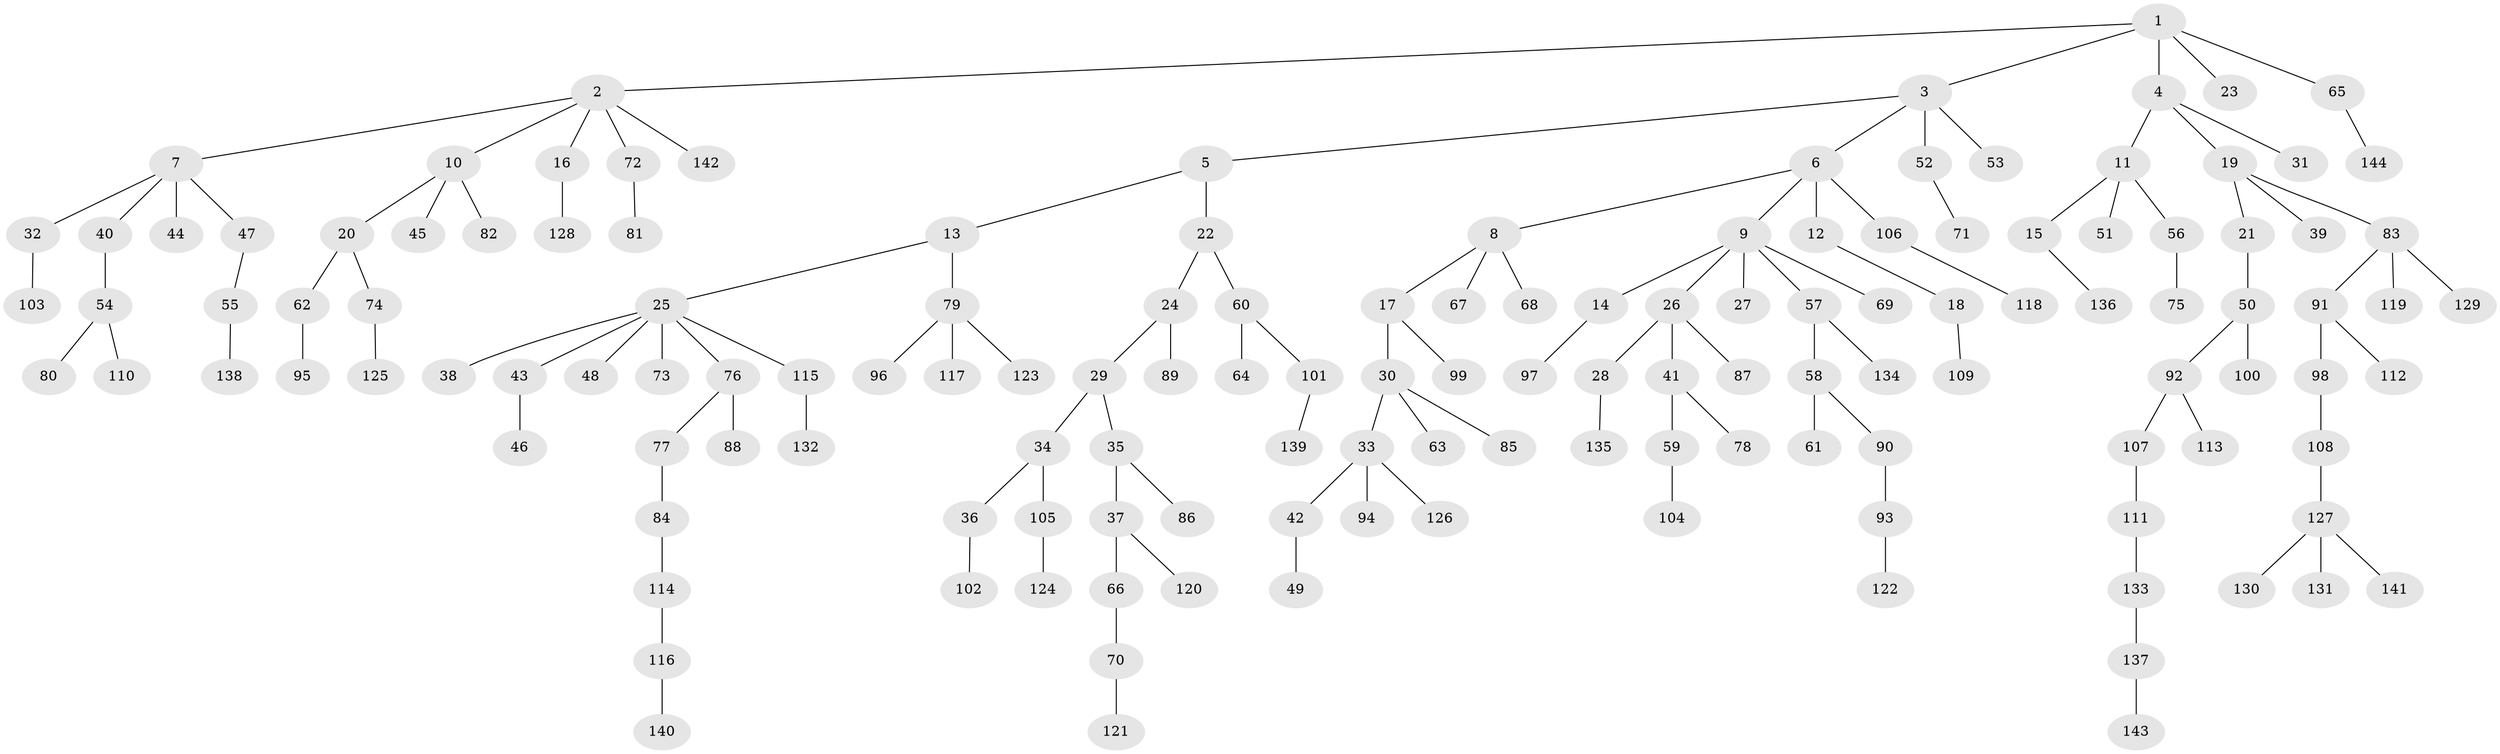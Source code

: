 // Generated by graph-tools (version 1.1) at 2025/02/03/09/25 03:02:28]
// undirected, 144 vertices, 143 edges
graph export_dot {
graph [start="1"]
  node [color=gray90,style=filled];
  1;
  2;
  3;
  4;
  5;
  6;
  7;
  8;
  9;
  10;
  11;
  12;
  13;
  14;
  15;
  16;
  17;
  18;
  19;
  20;
  21;
  22;
  23;
  24;
  25;
  26;
  27;
  28;
  29;
  30;
  31;
  32;
  33;
  34;
  35;
  36;
  37;
  38;
  39;
  40;
  41;
  42;
  43;
  44;
  45;
  46;
  47;
  48;
  49;
  50;
  51;
  52;
  53;
  54;
  55;
  56;
  57;
  58;
  59;
  60;
  61;
  62;
  63;
  64;
  65;
  66;
  67;
  68;
  69;
  70;
  71;
  72;
  73;
  74;
  75;
  76;
  77;
  78;
  79;
  80;
  81;
  82;
  83;
  84;
  85;
  86;
  87;
  88;
  89;
  90;
  91;
  92;
  93;
  94;
  95;
  96;
  97;
  98;
  99;
  100;
  101;
  102;
  103;
  104;
  105;
  106;
  107;
  108;
  109;
  110;
  111;
  112;
  113;
  114;
  115;
  116;
  117;
  118;
  119;
  120;
  121;
  122;
  123;
  124;
  125;
  126;
  127;
  128;
  129;
  130;
  131;
  132;
  133;
  134;
  135;
  136;
  137;
  138;
  139;
  140;
  141;
  142;
  143;
  144;
  1 -- 2;
  1 -- 3;
  1 -- 4;
  1 -- 23;
  1 -- 65;
  2 -- 7;
  2 -- 10;
  2 -- 16;
  2 -- 72;
  2 -- 142;
  3 -- 5;
  3 -- 6;
  3 -- 52;
  3 -- 53;
  4 -- 11;
  4 -- 19;
  4 -- 31;
  5 -- 13;
  5 -- 22;
  6 -- 8;
  6 -- 9;
  6 -- 12;
  6 -- 106;
  7 -- 32;
  7 -- 40;
  7 -- 44;
  7 -- 47;
  8 -- 17;
  8 -- 67;
  8 -- 68;
  9 -- 14;
  9 -- 26;
  9 -- 27;
  9 -- 57;
  9 -- 69;
  10 -- 20;
  10 -- 45;
  10 -- 82;
  11 -- 15;
  11 -- 51;
  11 -- 56;
  12 -- 18;
  13 -- 25;
  13 -- 79;
  14 -- 97;
  15 -- 136;
  16 -- 128;
  17 -- 30;
  17 -- 99;
  18 -- 109;
  19 -- 21;
  19 -- 39;
  19 -- 83;
  20 -- 62;
  20 -- 74;
  21 -- 50;
  22 -- 24;
  22 -- 60;
  24 -- 29;
  24 -- 89;
  25 -- 38;
  25 -- 43;
  25 -- 48;
  25 -- 73;
  25 -- 76;
  25 -- 115;
  26 -- 28;
  26 -- 41;
  26 -- 87;
  28 -- 135;
  29 -- 34;
  29 -- 35;
  30 -- 33;
  30 -- 63;
  30 -- 85;
  32 -- 103;
  33 -- 42;
  33 -- 94;
  33 -- 126;
  34 -- 36;
  34 -- 105;
  35 -- 37;
  35 -- 86;
  36 -- 102;
  37 -- 66;
  37 -- 120;
  40 -- 54;
  41 -- 59;
  41 -- 78;
  42 -- 49;
  43 -- 46;
  47 -- 55;
  50 -- 92;
  50 -- 100;
  52 -- 71;
  54 -- 80;
  54 -- 110;
  55 -- 138;
  56 -- 75;
  57 -- 58;
  57 -- 134;
  58 -- 61;
  58 -- 90;
  59 -- 104;
  60 -- 64;
  60 -- 101;
  62 -- 95;
  65 -- 144;
  66 -- 70;
  70 -- 121;
  72 -- 81;
  74 -- 125;
  76 -- 77;
  76 -- 88;
  77 -- 84;
  79 -- 96;
  79 -- 117;
  79 -- 123;
  83 -- 91;
  83 -- 119;
  83 -- 129;
  84 -- 114;
  90 -- 93;
  91 -- 98;
  91 -- 112;
  92 -- 107;
  92 -- 113;
  93 -- 122;
  98 -- 108;
  101 -- 139;
  105 -- 124;
  106 -- 118;
  107 -- 111;
  108 -- 127;
  111 -- 133;
  114 -- 116;
  115 -- 132;
  116 -- 140;
  127 -- 130;
  127 -- 131;
  127 -- 141;
  133 -- 137;
  137 -- 143;
}
